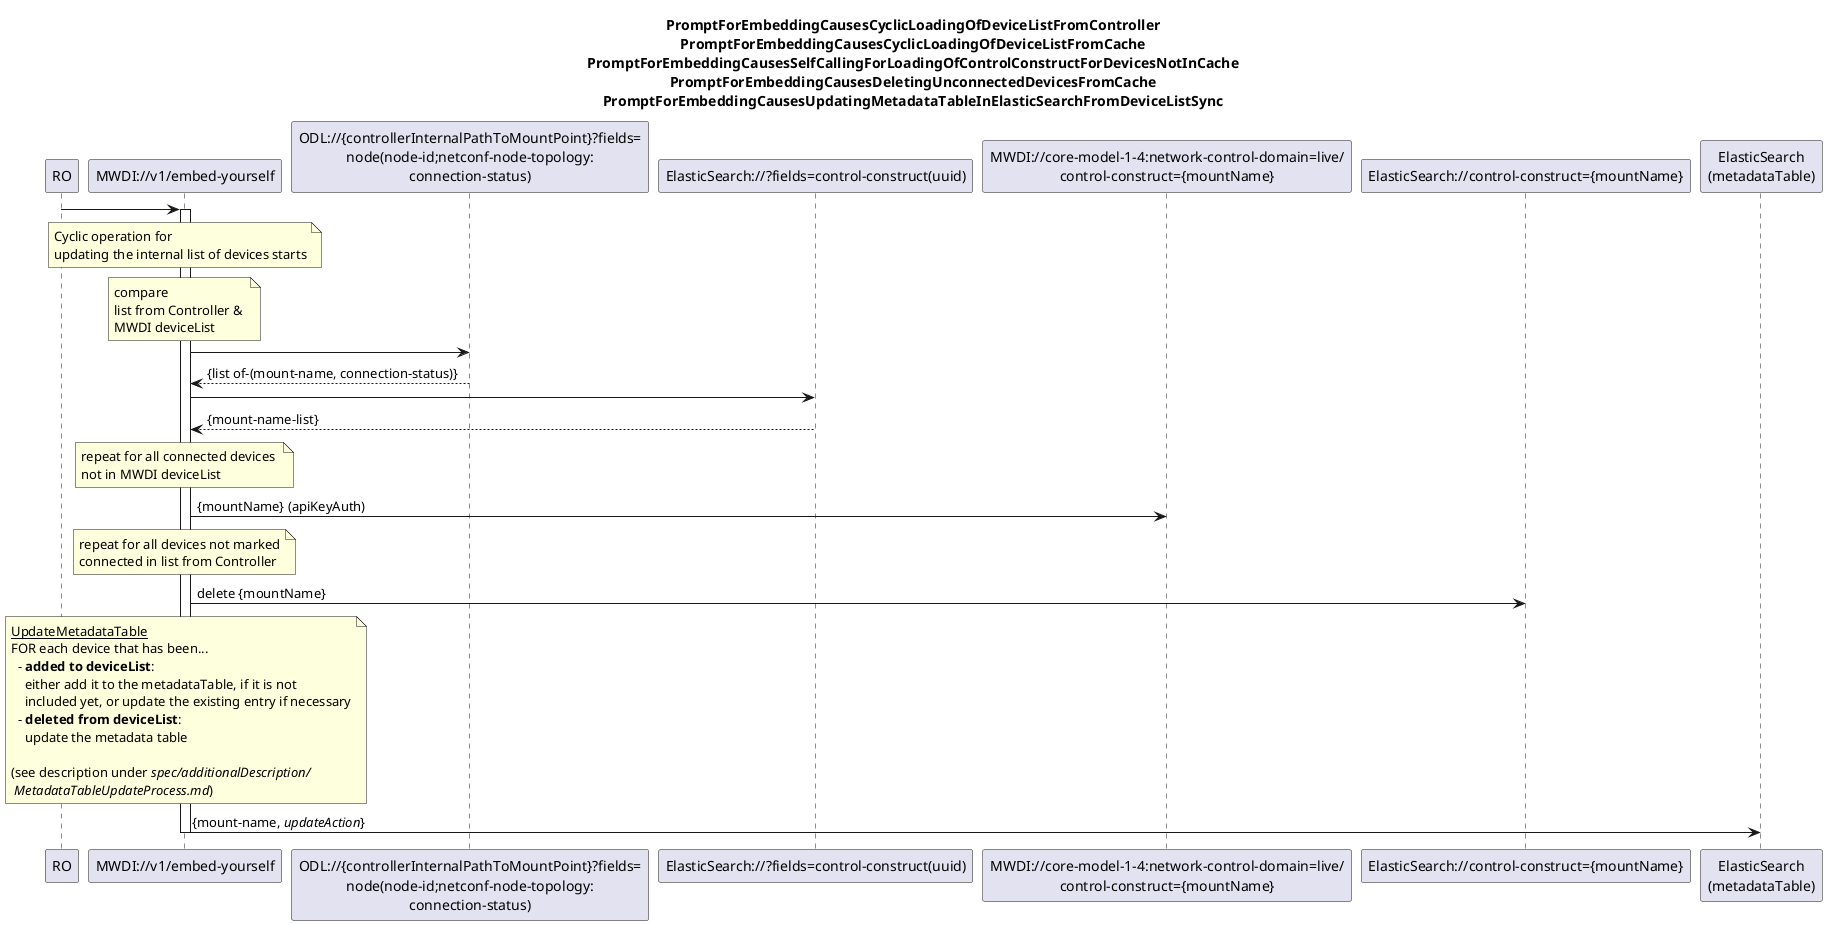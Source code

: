 @startuml 00x_CyclicOperationBasedDeviceListSync
skinparam responseMessageBelowArrow true


title
PromptForEmbeddingCausesCyclicLoadingOfDeviceListFromController
PromptForEmbeddingCausesCyclicLoadingOfDeviceListFromCache
PromptForEmbeddingCausesSelfCallingForLoadingOfControlConstructForDevicesNotInCache
PromptForEmbeddingCausesDeletingUnconnectedDevicesFromCache
PromptForEmbeddingCausesUpdatingMetadataTableInElasticSearchFromDeviceListSync
end title

participant "RO" as ro
participant "MWDI://v1/embed-yourself" as mwdi
participant "ODL://{controllerInternalPathToMountPoint}?fields=\nnode(node-id;netconf-node-topology:\nconnection-status)" as odlConnectionStatus
participant "ElasticSearch://?fields=control-construct(uuid)" as ConnectedDeviceList
participant "MWDI://core-model-1-4:network-control-domain=live/\ncontrol-construct={mountName}" as ControlConstruct
participant "ElasticSearch://control-construct={mountName}" as es
participant "ElasticSearch\n(metadataTable)" as mtab

ro -> mwdi
activate mwdi

note over mwdi
Cyclic operation for 
updating the internal list of devices starts
end note

note over mwdi
compare 
list from Controller & 
MWDI deviceList
end note

'get deviceList from Controller
mwdi -> odlConnectionStatus
odlConnectionStatus --> mwdi: {list of-(mount-name, connection-status)}

'get MWDI deviceList from ElasticSearch
mwdi -> ConnectedDeviceList
ConnectedDeviceList --> mwdi: {mount-name-list}

note over mwdi
repeat for all connected devices 
not in MWDI deviceList
end note

mwdi -> ControlConstruct: {mountName} (apiKeyAuth)

note over mwdi
repeat for all devices not marked
connected in list from Controller
end note

mwdi -> es: delete {mountName}

note over mwdi
  <u>UpdateMetadataTable</u>
  FOR each device that has been...
    - <b>added to deviceList</b>:
      either add it to the metadataTable, if it is not
      included yet, or update the existing entry if necessary
    - <b>deleted from deviceList</b>:
      update the metadata table
  
  (see description under <i>spec/additionalDescription/</i>
   <i>MetadataTableUpdateProcess.md</i>)
end note
mwdi -> mtab: {mount-name, <i>updateAction</i>}

deactivate mwdi

@enduml